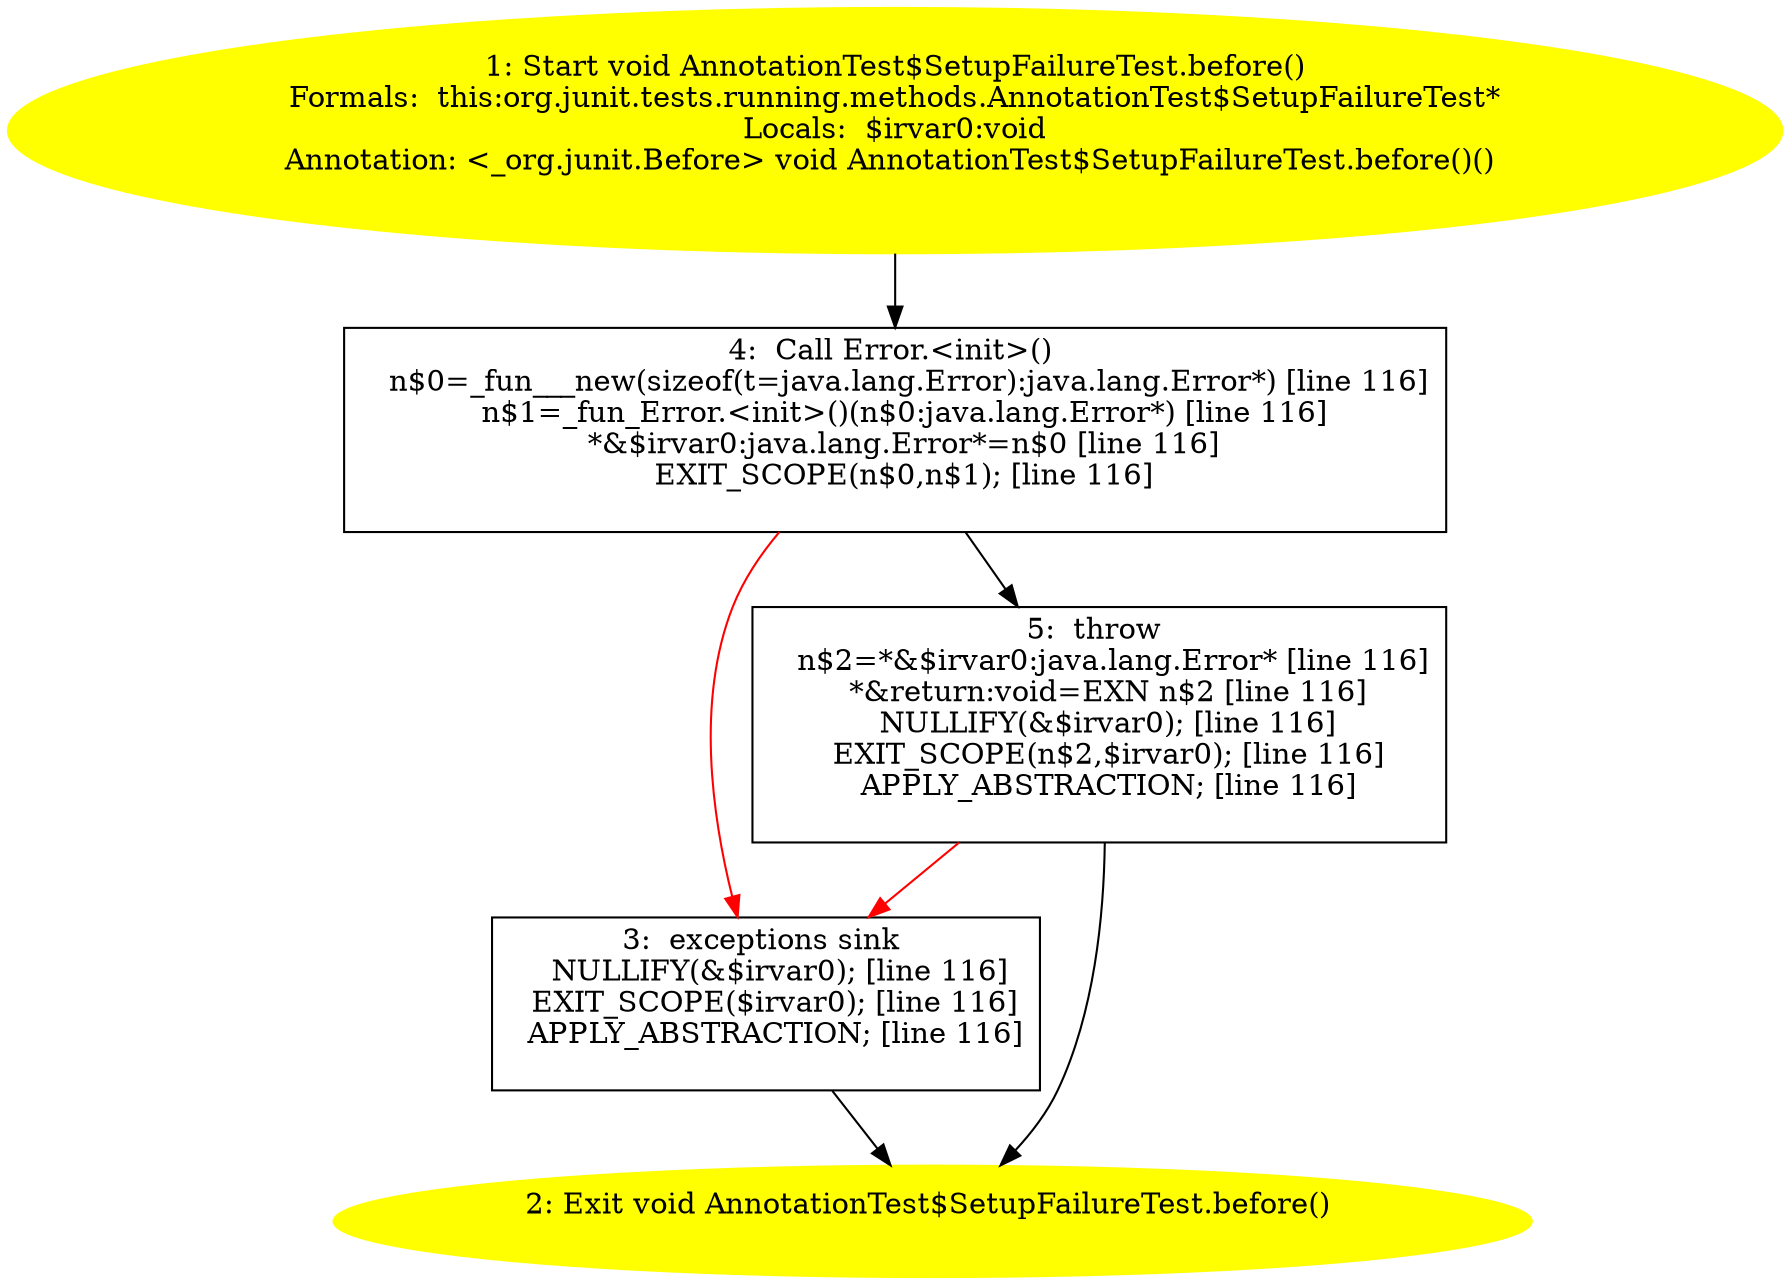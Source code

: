 /* @generated */
digraph cfg {
"org.junit.tests.running.methods.AnnotationTest$SetupFailureTest.before():void.c6cd65e38270d4aa56f249a9a787a2b4_1" [label="1: Start void AnnotationTest$SetupFailureTest.before()\nFormals:  this:org.junit.tests.running.methods.AnnotationTest$SetupFailureTest*\nLocals:  $irvar0:void\nAnnotation: <_org.junit.Before> void AnnotationTest$SetupFailureTest.before()() \n  " color=yellow style=filled]
	

	 "org.junit.tests.running.methods.AnnotationTest$SetupFailureTest.before():void.c6cd65e38270d4aa56f249a9a787a2b4_1" -> "org.junit.tests.running.methods.AnnotationTest$SetupFailureTest.before():void.c6cd65e38270d4aa56f249a9a787a2b4_4" ;
"org.junit.tests.running.methods.AnnotationTest$SetupFailureTest.before():void.c6cd65e38270d4aa56f249a9a787a2b4_2" [label="2: Exit void AnnotationTest$SetupFailureTest.before() \n  " color=yellow style=filled]
	

"org.junit.tests.running.methods.AnnotationTest$SetupFailureTest.before():void.c6cd65e38270d4aa56f249a9a787a2b4_3" [label="3:  exceptions sink \n   NULLIFY(&$irvar0); [line 116]\n  EXIT_SCOPE($irvar0); [line 116]\n  APPLY_ABSTRACTION; [line 116]\n " shape="box"]
	

	 "org.junit.tests.running.methods.AnnotationTest$SetupFailureTest.before():void.c6cd65e38270d4aa56f249a9a787a2b4_3" -> "org.junit.tests.running.methods.AnnotationTest$SetupFailureTest.before():void.c6cd65e38270d4aa56f249a9a787a2b4_2" ;
"org.junit.tests.running.methods.AnnotationTest$SetupFailureTest.before():void.c6cd65e38270d4aa56f249a9a787a2b4_4" [label="4:  Call Error.<init>() \n   n$0=_fun___new(sizeof(t=java.lang.Error):java.lang.Error*) [line 116]\n  n$1=_fun_Error.<init>()(n$0:java.lang.Error*) [line 116]\n  *&$irvar0:java.lang.Error*=n$0 [line 116]\n  EXIT_SCOPE(n$0,n$1); [line 116]\n " shape="box"]
	

	 "org.junit.tests.running.methods.AnnotationTest$SetupFailureTest.before():void.c6cd65e38270d4aa56f249a9a787a2b4_4" -> "org.junit.tests.running.methods.AnnotationTest$SetupFailureTest.before():void.c6cd65e38270d4aa56f249a9a787a2b4_5" ;
	 "org.junit.tests.running.methods.AnnotationTest$SetupFailureTest.before():void.c6cd65e38270d4aa56f249a9a787a2b4_4" -> "org.junit.tests.running.methods.AnnotationTest$SetupFailureTest.before():void.c6cd65e38270d4aa56f249a9a787a2b4_3" [color="red" ];
"org.junit.tests.running.methods.AnnotationTest$SetupFailureTest.before():void.c6cd65e38270d4aa56f249a9a787a2b4_5" [label="5:  throw \n   n$2=*&$irvar0:java.lang.Error* [line 116]\n  *&return:void=EXN n$2 [line 116]\n  NULLIFY(&$irvar0); [line 116]\n  EXIT_SCOPE(n$2,$irvar0); [line 116]\n  APPLY_ABSTRACTION; [line 116]\n " shape="box"]
	

	 "org.junit.tests.running.methods.AnnotationTest$SetupFailureTest.before():void.c6cd65e38270d4aa56f249a9a787a2b4_5" -> "org.junit.tests.running.methods.AnnotationTest$SetupFailureTest.before():void.c6cd65e38270d4aa56f249a9a787a2b4_2" ;
	 "org.junit.tests.running.methods.AnnotationTest$SetupFailureTest.before():void.c6cd65e38270d4aa56f249a9a787a2b4_5" -> "org.junit.tests.running.methods.AnnotationTest$SetupFailureTest.before():void.c6cd65e38270d4aa56f249a9a787a2b4_3" [color="red" ];
}
